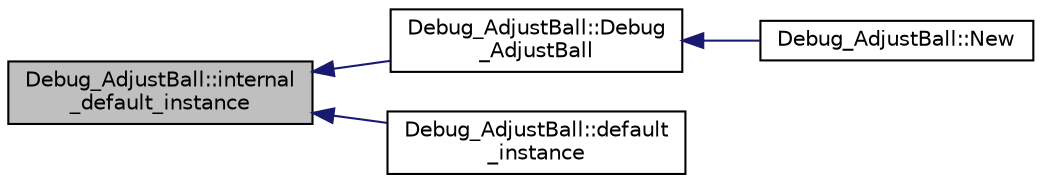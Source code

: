 digraph "Debug_AdjustBall::internal_default_instance"
{
 // INTERACTIVE_SVG=YES
  edge [fontname="Helvetica",fontsize="10",labelfontname="Helvetica",labelfontsize="10"];
  node [fontname="Helvetica",fontsize="10",shape=record];
  rankdir="LR";
  Node1 [label="Debug_AdjustBall::internal\l_default_instance",height=0.2,width=0.4,color="black", fillcolor="grey75", style="filled", fontcolor="black"];
  Node1 -> Node2 [dir="back",color="midnightblue",fontsize="10",style="solid",fontname="Helvetica"];
  Node2 [label="Debug_AdjustBall::Debug\l_AdjustBall",height=0.2,width=0.4,color="black", fillcolor="white", style="filled",URL="$d9/d50/class_debug___adjust_ball.html#a7d7fa6472164d580f9a86a1243a37ac6"];
  Node2 -> Node3 [dir="back",color="midnightblue",fontsize="10",style="solid",fontname="Helvetica"];
  Node3 [label="Debug_AdjustBall::New",height=0.2,width=0.4,color="black", fillcolor="white", style="filled",URL="$d9/d50/class_debug___adjust_ball.html#ac6eb11a023cba92e789b9251b749fabd"];
  Node1 -> Node4 [dir="back",color="midnightblue",fontsize="10",style="solid",fontname="Helvetica"];
  Node4 [label="Debug_AdjustBall::default\l_instance",height=0.2,width=0.4,color="black", fillcolor="white", style="filled",URL="$d9/d50/class_debug___adjust_ball.html#ad0b9e725e9b420954a70d170a085c3a5"];
}
